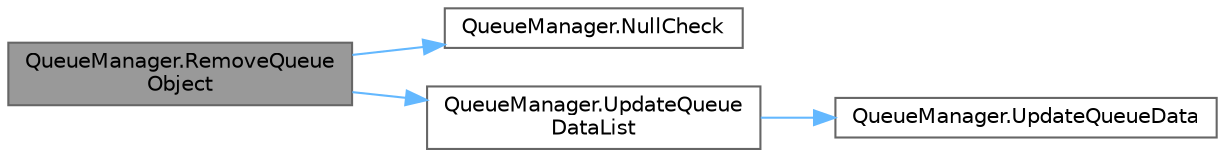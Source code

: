 digraph "QueueManager.RemoveQueueObject"
{
 // LATEX_PDF_SIZE
  bgcolor="transparent";
  edge [fontname=Helvetica,fontsize=10,labelfontname=Helvetica,labelfontsize=10];
  node [fontname=Helvetica,fontsize=10,shape=box,height=0.2,width=0.4];
  rankdir="LR";
  Node1 [id="Node000001",label="QueueManager.RemoveQueue\lObject",height=0.2,width=0.4,color="gray40", fillcolor="grey60", style="filled", fontcolor="black",tooltip="待ち列リストから引数オブジェクトを取り除く"];
  Node1 -> Node2 [id="edge1_Node000001_Node000002",color="steelblue1",style="solid",tooltip=" "];
  Node2 [id="Node000002",label="QueueManager.NullCheck",height=0.2,width=0.4,color="grey40", fillcolor="white", style="filled",URL="$class_queue_manager.html#a7200f29b397e08a61472ddeeffbfc61c",tooltip=" "];
  Node1 -> Node3 [id="edge2_Node000001_Node000003",color="steelblue1",style="solid",tooltip=" "];
  Node3 [id="Node000003",label="QueueManager.UpdateQueue\lDataList",height=0.2,width=0.4,color="grey40", fillcolor="white", style="filled",URL="$class_queue_manager.html#aad4495a86ccae792abad7b660a4a6e2c",tooltip="目的地を計算する"];
  Node3 -> Node4 [id="edge3_Node000003_Node000004",color="steelblue1",style="solid",tooltip=" "];
  Node4 [id="Node000004",label="QueueManager.UpdateQueueData",height=0.2,width=0.4,color="grey40", fillcolor="white", style="filled",URL="$class_queue_manager.html#a67404d802ed71d1f576b7f938b0ce392",tooltip=" "];
}
